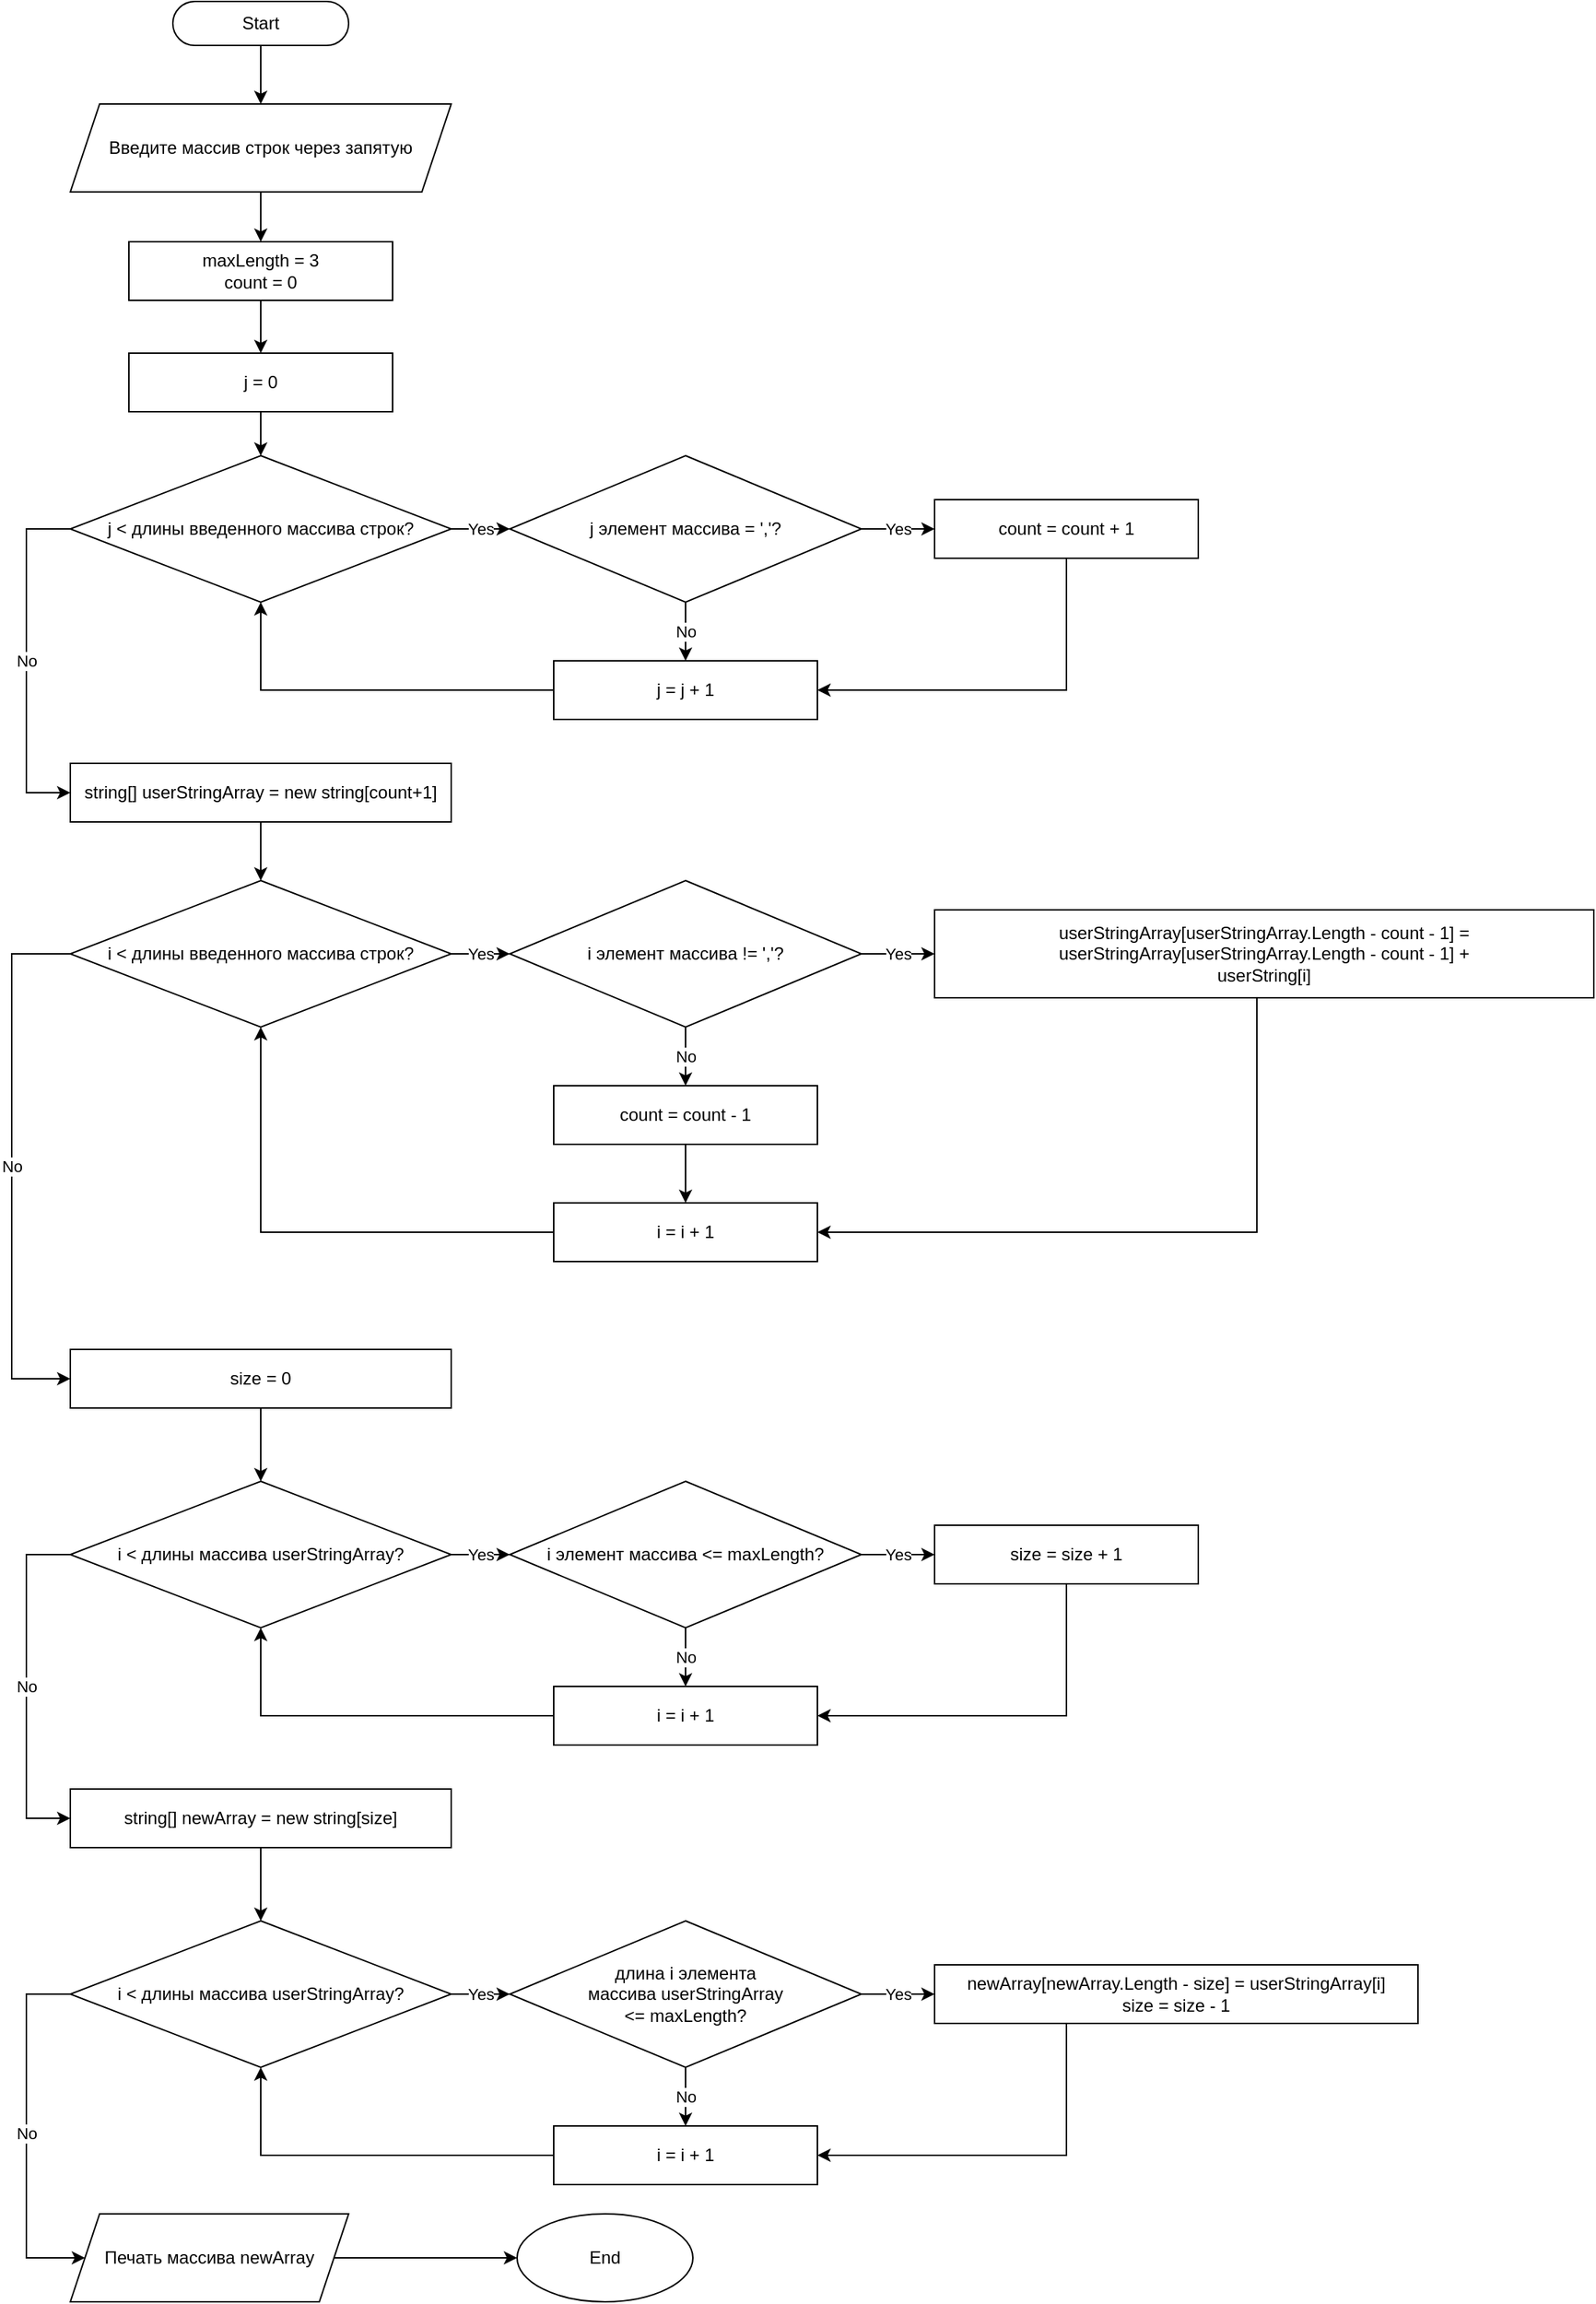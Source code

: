 <mxfile version="20.5.3" type="device"><diagram id="38aJ_oYtXTWwAU4xPAV8" name="Страница 1"><mxGraphModel dx="868" dy="482" grid="1" gridSize="10" guides="1" tooltips="1" connect="1" arrows="1" fold="1" page="1" pageScale="1" pageWidth="827" pageHeight="1169" math="0" shadow="0"><root><mxCell id="0"/><mxCell id="1" parent="0"/><mxCell id="Z5amwDkqf00s4Ap5V4qN-70" value="" style="edgeStyle=orthogonalEdgeStyle;rounded=0;orthogonalLoop=1;jettySize=auto;html=1;" edge="1" parent="1" source="l_W2umjf4K-7Kw7oY71e-2" target="l_W2umjf4K-7Kw7oY71e-3"><mxGeometry relative="1" as="geometry"/></mxCell><mxCell id="l_W2umjf4K-7Kw7oY71e-2" value="Start" style="rounded=1;whiteSpace=wrap;html=1;arcSize=50;" vertex="1" parent="1"><mxGeometry x="320" y="30" width="120" height="30" as="geometry"/></mxCell><mxCell id="Z5amwDkqf00s4Ap5V4qN-72" style="edgeStyle=orthogonalEdgeStyle;rounded=0;orthogonalLoop=1;jettySize=auto;html=1;entryX=0.5;entryY=0;entryDx=0;entryDy=0;" edge="1" parent="1" source="l_W2umjf4K-7Kw7oY71e-3" target="l_W2umjf4K-7Kw7oY71e-4"><mxGeometry relative="1" as="geometry"/></mxCell><mxCell id="l_W2umjf4K-7Kw7oY71e-3" value="Введите массив строк через запятую" style="shape=parallelogram;perimeter=parallelogramPerimeter;whiteSpace=wrap;html=1;fixedSize=1;" vertex="1" parent="1"><mxGeometry x="250" y="100" width="260" height="60" as="geometry"/></mxCell><mxCell id="Z5amwDkqf00s4Ap5V4qN-11" style="edgeStyle=orthogonalEdgeStyle;rounded=0;orthogonalLoop=1;jettySize=auto;html=1;entryX=0.5;entryY=0;entryDx=0;entryDy=0;" edge="1" parent="1" source="l_W2umjf4K-7Kw7oY71e-4" target="Z5amwDkqf00s4Ap5V4qN-2"><mxGeometry relative="1" as="geometry"/></mxCell><mxCell id="l_W2umjf4K-7Kw7oY71e-4" value="maxLength = 3&lt;br&gt;count = 0" style="rounded=0;whiteSpace=wrap;html=1;" vertex="1" parent="1"><mxGeometry x="290" y="194" width="180" height="40" as="geometry"/></mxCell><mxCell id="Z5amwDkqf00s4Ap5V4qN-4" value="Yes" style="edgeStyle=orthogonalEdgeStyle;rounded=0;orthogonalLoop=1;jettySize=auto;html=1;" edge="1" parent="1" source="Z5amwDkqf00s4Ap5V4qN-1" target="Z5amwDkqf00s4Ap5V4qN-3"><mxGeometry relative="1" as="geometry"/></mxCell><mxCell id="Z5amwDkqf00s4Ap5V4qN-14" value="No" style="edgeStyle=orthogonalEdgeStyle;rounded=0;orthogonalLoop=1;jettySize=auto;html=1;entryX=0;entryY=0.5;entryDx=0;entryDy=0;" edge="1" parent="1" source="Z5amwDkqf00s4Ap5V4qN-1" target="Z5amwDkqf00s4Ap5V4qN-13"><mxGeometry relative="1" as="geometry"><Array as="points"><mxPoint x="220" y="390"/><mxPoint x="220" y="570"/></Array></mxGeometry></mxCell><mxCell id="Z5amwDkqf00s4Ap5V4qN-1" value="j &amp;lt; длины введенного массива строк?" style="rhombus;whiteSpace=wrap;html=1;" vertex="1" parent="1"><mxGeometry x="250" y="340" width="260" height="100" as="geometry"/></mxCell><mxCell id="Z5amwDkqf00s4Ap5V4qN-12" style="edgeStyle=orthogonalEdgeStyle;rounded=0;orthogonalLoop=1;jettySize=auto;html=1;entryX=0.5;entryY=0;entryDx=0;entryDy=0;" edge="1" parent="1" source="Z5amwDkqf00s4Ap5V4qN-2" target="Z5amwDkqf00s4Ap5V4qN-1"><mxGeometry relative="1" as="geometry"/></mxCell><mxCell id="Z5amwDkqf00s4Ap5V4qN-2" value="j = 0" style="rounded=0;whiteSpace=wrap;html=1;" vertex="1" parent="1"><mxGeometry x="290" y="270" width="180" height="40" as="geometry"/></mxCell><mxCell id="Z5amwDkqf00s4Ap5V4qN-7" value="Yes" style="edgeStyle=orthogonalEdgeStyle;rounded=0;orthogonalLoop=1;jettySize=auto;html=1;" edge="1" parent="1" source="Z5amwDkqf00s4Ap5V4qN-3" target="Z5amwDkqf00s4Ap5V4qN-6"><mxGeometry relative="1" as="geometry"/></mxCell><mxCell id="Z5amwDkqf00s4Ap5V4qN-8" value="No" style="edgeStyle=orthogonalEdgeStyle;rounded=0;orthogonalLoop=1;jettySize=auto;html=1;" edge="1" parent="1" source="Z5amwDkqf00s4Ap5V4qN-3" target="Z5amwDkqf00s4Ap5V4qN-5"><mxGeometry relative="1" as="geometry"/></mxCell><mxCell id="Z5amwDkqf00s4Ap5V4qN-3" value="j элемент массива = ','?" style="rhombus;whiteSpace=wrap;html=1;" vertex="1" parent="1"><mxGeometry x="550" y="340" width="240" height="100" as="geometry"/></mxCell><mxCell id="Z5amwDkqf00s4Ap5V4qN-10" style="edgeStyle=orthogonalEdgeStyle;rounded=0;orthogonalLoop=1;jettySize=auto;html=1;entryX=0.5;entryY=1;entryDx=0;entryDy=0;" edge="1" parent="1" source="Z5amwDkqf00s4Ap5V4qN-5" target="Z5amwDkqf00s4Ap5V4qN-1"><mxGeometry relative="1" as="geometry"/></mxCell><mxCell id="Z5amwDkqf00s4Ap5V4qN-5" value="j = j + 1" style="rounded=0;whiteSpace=wrap;html=1;" vertex="1" parent="1"><mxGeometry x="580" y="480" width="180" height="40" as="geometry"/></mxCell><mxCell id="Z5amwDkqf00s4Ap5V4qN-9" style="edgeStyle=orthogonalEdgeStyle;rounded=0;orthogonalLoop=1;jettySize=auto;html=1;entryX=1;entryY=0.5;entryDx=0;entryDy=0;" edge="1" parent="1" source="Z5amwDkqf00s4Ap5V4qN-6" target="Z5amwDkqf00s4Ap5V4qN-5"><mxGeometry relative="1" as="geometry"><Array as="points"><mxPoint x="930" y="500"/></Array></mxGeometry></mxCell><mxCell id="Z5amwDkqf00s4Ap5V4qN-6" value="count = count + 1" style="rounded=0;whiteSpace=wrap;html=1;" vertex="1" parent="1"><mxGeometry x="840" y="370" width="180" height="40" as="geometry"/></mxCell><mxCell id="Z5amwDkqf00s4Ap5V4qN-31" style="edgeStyle=orthogonalEdgeStyle;rounded=0;orthogonalLoop=1;jettySize=auto;html=1;entryX=0.5;entryY=0;entryDx=0;entryDy=0;" edge="1" parent="1" source="Z5amwDkqf00s4Ap5V4qN-13" target="Z5amwDkqf00s4Ap5V4qN-16"><mxGeometry relative="1" as="geometry"/></mxCell><mxCell id="Z5amwDkqf00s4Ap5V4qN-13" value="string[] userStringArray = new string[count+1]" style="rounded=0;whiteSpace=wrap;html=1;" vertex="1" parent="1"><mxGeometry x="250" y="550" width="260" height="40" as="geometry"/></mxCell><mxCell id="Z5amwDkqf00s4Ap5V4qN-15" value="Yes" style="edgeStyle=orthogonalEdgeStyle;rounded=0;orthogonalLoop=1;jettySize=auto;html=1;" edge="1" source="Z5amwDkqf00s4Ap5V4qN-16" target="Z5amwDkqf00s4Ap5V4qN-19" parent="1"><mxGeometry relative="1" as="geometry"/></mxCell><mxCell id="Z5amwDkqf00s4Ap5V4qN-16" value="i &amp;lt; длины введенного массива строк?" style="rhombus;whiteSpace=wrap;html=1;" vertex="1" parent="1"><mxGeometry x="250" y="630" width="260" height="100" as="geometry"/></mxCell><mxCell id="Z5amwDkqf00s4Ap5V4qN-17" value="Yes" style="edgeStyle=orthogonalEdgeStyle;rounded=0;orthogonalLoop=1;jettySize=auto;html=1;" edge="1" source="Z5amwDkqf00s4Ap5V4qN-19" target="Z5amwDkqf00s4Ap5V4qN-23" parent="1"><mxGeometry relative="1" as="geometry"/></mxCell><mxCell id="Z5amwDkqf00s4Ap5V4qN-18" value="No" style="edgeStyle=orthogonalEdgeStyle;rounded=0;orthogonalLoop=1;jettySize=auto;html=1;entryX=0.5;entryY=0;entryDx=0;entryDy=0;" edge="1" source="Z5amwDkqf00s4Ap5V4qN-19" target="Z5amwDkqf00s4Ap5V4qN-26" parent="1"><mxGeometry relative="1" as="geometry"><mxPoint x="670" y="780" as="targetPoint"/></mxGeometry></mxCell><mxCell id="Z5amwDkqf00s4Ap5V4qN-19" value="i элемент массива != ','?" style="rhombus;whiteSpace=wrap;html=1;" vertex="1" parent="1"><mxGeometry x="550" y="630" width="240" height="100" as="geometry"/></mxCell><mxCell id="Z5amwDkqf00s4Ap5V4qN-20" style="edgeStyle=orthogonalEdgeStyle;rounded=0;orthogonalLoop=1;jettySize=auto;html=1;entryX=0.5;entryY=1;entryDx=0;entryDy=0;" edge="1" source="Z5amwDkqf00s4Ap5V4qN-21" target="Z5amwDkqf00s4Ap5V4qN-16" parent="1"><mxGeometry relative="1" as="geometry"/></mxCell><mxCell id="Z5amwDkqf00s4Ap5V4qN-21" value="i = i + 1" style="rounded=0;whiteSpace=wrap;html=1;" vertex="1" parent="1"><mxGeometry x="580" y="850" width="180" height="40" as="geometry"/></mxCell><mxCell id="Z5amwDkqf00s4Ap5V4qN-28" style="edgeStyle=orthogonalEdgeStyle;rounded=0;orthogonalLoop=1;jettySize=auto;html=1;entryX=1;entryY=0.5;entryDx=0;entryDy=0;" edge="1" parent="1" source="Z5amwDkqf00s4Ap5V4qN-23" target="Z5amwDkqf00s4Ap5V4qN-21"><mxGeometry relative="1" as="geometry"><Array as="points"><mxPoint x="1060" y="870"/></Array></mxGeometry></mxCell><mxCell id="Z5amwDkqf00s4Ap5V4qN-23" value="userStringArray[userStringArray.Length - count - 1] = userStringArray[userStringArray.Length - count - 1]&amp;nbsp;+&lt;br&gt;userString[i]" style="rounded=0;whiteSpace=wrap;html=1;" vertex="1" parent="1"><mxGeometry x="840" y="650" width="450" height="60" as="geometry"/></mxCell><mxCell id="Z5amwDkqf00s4Ap5V4qN-24" value="No" style="edgeStyle=orthogonalEdgeStyle;rounded=0;orthogonalLoop=1;jettySize=auto;html=1;entryX=0;entryY=0.5;entryDx=0;entryDy=0;" edge="1" source="Z5amwDkqf00s4Ap5V4qN-16" target="Z5amwDkqf00s4Ap5V4qN-25" parent="1"><mxGeometry relative="1" as="geometry"><Array as="points"><mxPoint x="210" y="680"/><mxPoint x="210" y="970"/></Array></mxGeometry></mxCell><mxCell id="Z5amwDkqf00s4Ap5V4qN-54" style="edgeStyle=orthogonalEdgeStyle;rounded=0;orthogonalLoop=1;jettySize=auto;html=1;entryX=0.5;entryY=0;entryDx=0;entryDy=0;" edge="1" parent="1" source="Z5amwDkqf00s4Ap5V4qN-25" target="Z5amwDkqf00s4Ap5V4qN-45"><mxGeometry relative="1" as="geometry"/></mxCell><mxCell id="Z5amwDkqf00s4Ap5V4qN-25" value="size = 0" style="rounded=0;whiteSpace=wrap;html=1;" vertex="1" parent="1"><mxGeometry x="250" y="950" width="260" height="40" as="geometry"/></mxCell><mxCell id="Z5amwDkqf00s4Ap5V4qN-29" style="edgeStyle=orthogonalEdgeStyle;rounded=0;orthogonalLoop=1;jettySize=auto;html=1;entryX=0.5;entryY=0;entryDx=0;entryDy=0;" edge="1" parent="1" source="Z5amwDkqf00s4Ap5V4qN-26" target="Z5amwDkqf00s4Ap5V4qN-21"><mxGeometry relative="1" as="geometry"/></mxCell><mxCell id="Z5amwDkqf00s4Ap5V4qN-26" value="count = count - 1" style="rounded=0;whiteSpace=wrap;html=1;" vertex="1" parent="1"><mxGeometry x="580" y="770" width="180" height="40" as="geometry"/></mxCell><mxCell id="Z5amwDkqf00s4Ap5V4qN-43" value="Yes" style="edgeStyle=orthogonalEdgeStyle;rounded=0;orthogonalLoop=1;jettySize=auto;html=1;" edge="1" parent="1" source="Z5amwDkqf00s4Ap5V4qN-45" target="Z5amwDkqf00s4Ap5V4qN-48"><mxGeometry relative="1" as="geometry"/></mxCell><mxCell id="Z5amwDkqf00s4Ap5V4qN-44" value="No" style="edgeStyle=orthogonalEdgeStyle;rounded=0;orthogonalLoop=1;jettySize=auto;html=1;entryX=0;entryY=0.5;entryDx=0;entryDy=0;" edge="1" parent="1" source="Z5amwDkqf00s4Ap5V4qN-45" target="Z5amwDkqf00s4Ap5V4qN-53"><mxGeometry relative="1" as="geometry"><Array as="points"><mxPoint x="220" y="1090"/><mxPoint x="220" y="1270"/></Array></mxGeometry></mxCell><mxCell id="Z5amwDkqf00s4Ap5V4qN-45" value="i &amp;lt; длины массива userStringArray?" style="rhombus;whiteSpace=wrap;html=1;" vertex="1" parent="1"><mxGeometry x="250" y="1040" width="260" height="100" as="geometry"/></mxCell><mxCell id="Z5amwDkqf00s4Ap5V4qN-46" value="Yes" style="edgeStyle=orthogonalEdgeStyle;rounded=0;orthogonalLoop=1;jettySize=auto;html=1;" edge="1" parent="1" source="Z5amwDkqf00s4Ap5V4qN-48" target="Z5amwDkqf00s4Ap5V4qN-52"><mxGeometry relative="1" as="geometry"/></mxCell><mxCell id="Z5amwDkqf00s4Ap5V4qN-47" value="No" style="edgeStyle=orthogonalEdgeStyle;rounded=0;orthogonalLoop=1;jettySize=auto;html=1;" edge="1" parent="1" source="Z5amwDkqf00s4Ap5V4qN-48" target="Z5amwDkqf00s4Ap5V4qN-50"><mxGeometry relative="1" as="geometry"/></mxCell><mxCell id="Z5amwDkqf00s4Ap5V4qN-48" value="i элемент массива &amp;lt;= maxLength?" style="rhombus;whiteSpace=wrap;html=1;" vertex="1" parent="1"><mxGeometry x="550" y="1040" width="240" height="100" as="geometry"/></mxCell><mxCell id="Z5amwDkqf00s4Ap5V4qN-49" style="edgeStyle=orthogonalEdgeStyle;rounded=0;orthogonalLoop=1;jettySize=auto;html=1;entryX=0.5;entryY=1;entryDx=0;entryDy=0;" edge="1" parent="1" source="Z5amwDkqf00s4Ap5V4qN-50" target="Z5amwDkqf00s4Ap5V4qN-45"><mxGeometry relative="1" as="geometry"/></mxCell><mxCell id="Z5amwDkqf00s4Ap5V4qN-50" value="i = i + 1" style="rounded=0;whiteSpace=wrap;html=1;" vertex="1" parent="1"><mxGeometry x="580" y="1180" width="180" height="40" as="geometry"/></mxCell><mxCell id="Z5amwDkqf00s4Ap5V4qN-51" style="edgeStyle=orthogonalEdgeStyle;rounded=0;orthogonalLoop=1;jettySize=auto;html=1;entryX=1;entryY=0.5;entryDx=0;entryDy=0;" edge="1" parent="1" source="Z5amwDkqf00s4Ap5V4qN-52" target="Z5amwDkqf00s4Ap5V4qN-50"><mxGeometry relative="1" as="geometry"><Array as="points"><mxPoint x="930" y="1200"/></Array></mxGeometry></mxCell><mxCell id="Z5amwDkqf00s4Ap5V4qN-52" value="size = size + 1" style="rounded=0;whiteSpace=wrap;html=1;" vertex="1" parent="1"><mxGeometry x="840" y="1070" width="180" height="40" as="geometry"/></mxCell><mxCell id="Z5amwDkqf00s4Ap5V4qN-66" value="" style="edgeStyle=orthogonalEdgeStyle;rounded=0;orthogonalLoop=1;jettySize=auto;html=1;" edge="1" parent="1" source="Z5amwDkqf00s4Ap5V4qN-53" target="Z5amwDkqf00s4Ap5V4qN-57"><mxGeometry relative="1" as="geometry"/></mxCell><mxCell id="Z5amwDkqf00s4Ap5V4qN-53" value="string[] newArray = new string[size]" style="rounded=0;whiteSpace=wrap;html=1;" vertex="1" parent="1"><mxGeometry x="250" y="1250" width="260" height="40" as="geometry"/></mxCell><mxCell id="Z5amwDkqf00s4Ap5V4qN-55" value="Yes" style="edgeStyle=orthogonalEdgeStyle;rounded=0;orthogonalLoop=1;jettySize=auto;html=1;" edge="1" source="Z5amwDkqf00s4Ap5V4qN-57" target="Z5amwDkqf00s4Ap5V4qN-60" parent="1"><mxGeometry relative="1" as="geometry"/></mxCell><mxCell id="Z5amwDkqf00s4Ap5V4qN-56" value="No" style="edgeStyle=orthogonalEdgeStyle;rounded=0;orthogonalLoop=1;jettySize=auto;html=1;entryX=0;entryY=0.5;entryDx=0;entryDy=0;" edge="1" source="Z5amwDkqf00s4Ap5V4qN-57" target="Z5amwDkqf00s4Ap5V4qN-67" parent="1"><mxGeometry relative="1" as="geometry"><Array as="points"><mxPoint x="220" y="1390"/><mxPoint x="220" y="1570"/></Array><mxPoint x="250" y="1570" as="targetPoint"/></mxGeometry></mxCell><mxCell id="Z5amwDkqf00s4Ap5V4qN-57" value="i &amp;lt; длины массива userStringArray?" style="rhombus;whiteSpace=wrap;html=1;" vertex="1" parent="1"><mxGeometry x="250" y="1340" width="260" height="100" as="geometry"/></mxCell><mxCell id="Z5amwDkqf00s4Ap5V4qN-58" value="Yes" style="edgeStyle=orthogonalEdgeStyle;rounded=0;orthogonalLoop=1;jettySize=auto;html=1;" edge="1" source="Z5amwDkqf00s4Ap5V4qN-60" target="Z5amwDkqf00s4Ap5V4qN-64" parent="1"><mxGeometry relative="1" as="geometry"/></mxCell><mxCell id="Z5amwDkqf00s4Ap5V4qN-59" value="No" style="edgeStyle=orthogonalEdgeStyle;rounded=0;orthogonalLoop=1;jettySize=auto;html=1;" edge="1" source="Z5amwDkqf00s4Ap5V4qN-60" target="Z5amwDkqf00s4Ap5V4qN-62" parent="1"><mxGeometry relative="1" as="geometry"/></mxCell><mxCell id="Z5amwDkqf00s4Ap5V4qN-60" value="длина i элемента&lt;br&gt;массива userStringArray&lt;br&gt;&amp;lt;= maxLength?" style="rhombus;whiteSpace=wrap;html=1;" vertex="1" parent="1"><mxGeometry x="550" y="1340" width="240" height="100" as="geometry"/></mxCell><mxCell id="Z5amwDkqf00s4Ap5V4qN-61" style="edgeStyle=orthogonalEdgeStyle;rounded=0;orthogonalLoop=1;jettySize=auto;html=1;entryX=0.5;entryY=1;entryDx=0;entryDy=0;" edge="1" source="Z5amwDkqf00s4Ap5V4qN-62" target="Z5amwDkqf00s4Ap5V4qN-57" parent="1"><mxGeometry relative="1" as="geometry"/></mxCell><mxCell id="Z5amwDkqf00s4Ap5V4qN-62" value="i = i + 1" style="rounded=0;whiteSpace=wrap;html=1;" vertex="1" parent="1"><mxGeometry x="580" y="1480" width="180" height="40" as="geometry"/></mxCell><mxCell id="Z5amwDkqf00s4Ap5V4qN-63" style="edgeStyle=orthogonalEdgeStyle;rounded=0;orthogonalLoop=1;jettySize=auto;html=1;entryX=1;entryY=0.5;entryDx=0;entryDy=0;" edge="1" source="Z5amwDkqf00s4Ap5V4qN-64" target="Z5amwDkqf00s4Ap5V4qN-62" parent="1"><mxGeometry relative="1" as="geometry"><Array as="points"><mxPoint x="930" y="1500"/></Array></mxGeometry></mxCell><mxCell id="Z5amwDkqf00s4Ap5V4qN-64" value="&lt;div&gt;newArray[newArray.Length - size] = userStringArray[i]&lt;/div&gt;&lt;div&gt;&lt;span style=&quot;background-color: initial;&quot;&gt;size = size - 1&lt;/span&gt;&lt;/div&gt;" style="rounded=0;whiteSpace=wrap;html=1;" vertex="1" parent="1"><mxGeometry x="840" y="1370" width="330" height="40" as="geometry"/></mxCell><mxCell id="Z5amwDkqf00s4Ap5V4qN-69" value="" style="edgeStyle=orthogonalEdgeStyle;rounded=0;orthogonalLoop=1;jettySize=auto;html=1;" edge="1" parent="1" source="Z5amwDkqf00s4Ap5V4qN-67" target="Z5amwDkqf00s4Ap5V4qN-68"><mxGeometry relative="1" as="geometry"/></mxCell><mxCell id="Z5amwDkqf00s4Ap5V4qN-67" value="Печать массива newArray" style="shape=parallelogram;perimeter=parallelogramPerimeter;whiteSpace=wrap;html=1;fixedSize=1;" vertex="1" parent="1"><mxGeometry x="250" y="1540" width="190" height="60" as="geometry"/></mxCell><mxCell id="Z5amwDkqf00s4Ap5V4qN-68" value="End" style="ellipse;whiteSpace=wrap;html=1;" vertex="1" parent="1"><mxGeometry x="555" y="1540" width="120" height="60" as="geometry"/></mxCell></root></mxGraphModel></diagram></mxfile>